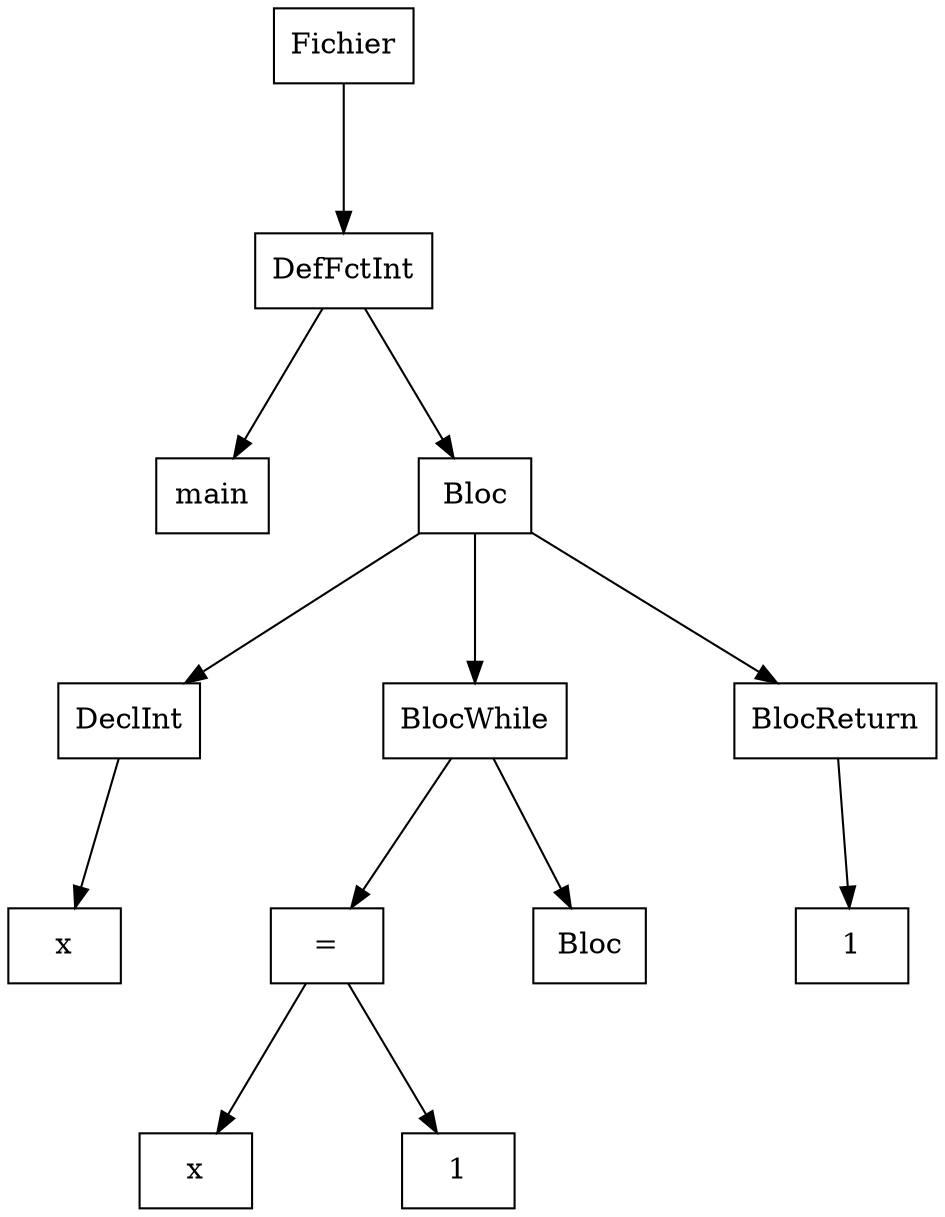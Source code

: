 digraph "ast"{

	nodesep=1;
	ranksep=1;

	N0 [label="Fichier", shape="box"];
	N1 [label="DefFctInt", shape="box"];
	N2 [label="main", shape="box"];
	N3 [label="Bloc", shape="box"];
	N4 [label="DeclInt", shape="box"];
	N5 [label="x", shape="box"];
	N6 [label="BlocWhile", shape="box"];
	N7 [label="=", shape="box"];
	N8 [label="x", shape="box"];
	N9 [label="1", shape="box"];
	N10 [label="Bloc", shape="box"];
	N11 [label="BlocReturn", shape="box"];
	N12 [label="1", shape="box"];

	N1 -> N2; 
	N4 -> N5; 
	N3 -> N4; 
	N7 -> N8; 
	N7 -> N9; 
	N6 -> N7; 
	N6 -> N10; 
	N3 -> N6; 
	N11 -> N12; 
	N3 -> N11; 
	N1 -> N3; 
	N0 -> N1; 
}
